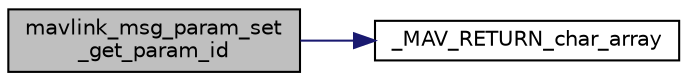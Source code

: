 digraph "mavlink_msg_param_set_get_param_id"
{
 // INTERACTIVE_SVG=YES
  edge [fontname="Helvetica",fontsize="10",labelfontname="Helvetica",labelfontsize="10"];
  node [fontname="Helvetica",fontsize="10",shape=record];
  rankdir="LR";
  Node1 [label="mavlink_msg_param_set\l_get_param_id",height=0.2,width=0.4,color="black", fillcolor="grey75", style="filled", fontcolor="black"];
  Node1 -> Node2 [color="midnightblue",fontsize="10",style="solid",fontname="Helvetica"];
  Node2 [label="_MAV_RETURN_char_array",height=0.2,width=0.4,color="black", fillcolor="white", style="filled",URL="$protocol_8h.html#a12ebb16564718cc14d12b46458bbb290"];
}
